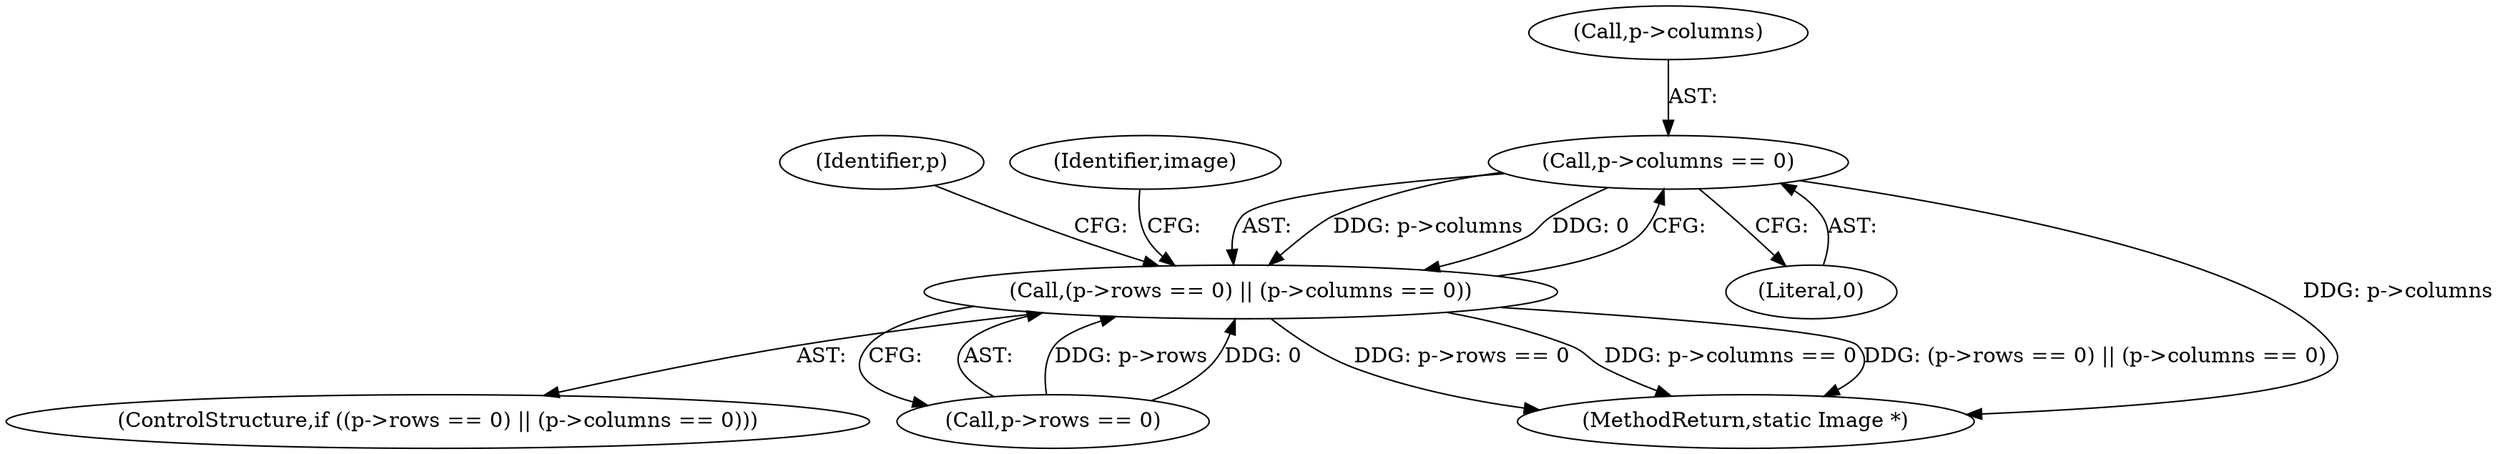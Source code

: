 digraph "0_ImageMagick_04178de2247e353fc095846784b9a10fefdbf890@pointer" {
"1001875" [label="(Call,p->columns == 0)"];
"1001869" [label="(Call,(p->rows == 0) || (p->columns == 0))"];
"1001869" [label="(Call,(p->rows == 0) || (p->columns == 0))"];
"1001876" [label="(Call,p->columns)"];
"1001882" [label="(Identifier,p)"];
"1001868" [label="(ControlStructure,if ((p->rows == 0) || (p->columns == 0)))"];
"1001901" [label="(Identifier,image)"];
"1001879" [label="(Literal,0)"];
"1001870" [label="(Call,p->rows == 0)"];
"1001875" [label="(Call,p->columns == 0)"];
"1001987" [label="(MethodReturn,static Image *)"];
"1001875" -> "1001869"  [label="AST: "];
"1001875" -> "1001879"  [label="CFG: "];
"1001876" -> "1001875"  [label="AST: "];
"1001879" -> "1001875"  [label="AST: "];
"1001869" -> "1001875"  [label="CFG: "];
"1001875" -> "1001987"  [label="DDG: p->columns"];
"1001875" -> "1001869"  [label="DDG: p->columns"];
"1001875" -> "1001869"  [label="DDG: 0"];
"1001869" -> "1001868"  [label="AST: "];
"1001869" -> "1001870"  [label="CFG: "];
"1001870" -> "1001869"  [label="AST: "];
"1001882" -> "1001869"  [label="CFG: "];
"1001901" -> "1001869"  [label="CFG: "];
"1001869" -> "1001987"  [label="DDG: p->rows == 0"];
"1001869" -> "1001987"  [label="DDG: p->columns == 0"];
"1001869" -> "1001987"  [label="DDG: (p->rows == 0) || (p->columns == 0)"];
"1001870" -> "1001869"  [label="DDG: p->rows"];
"1001870" -> "1001869"  [label="DDG: 0"];
}
